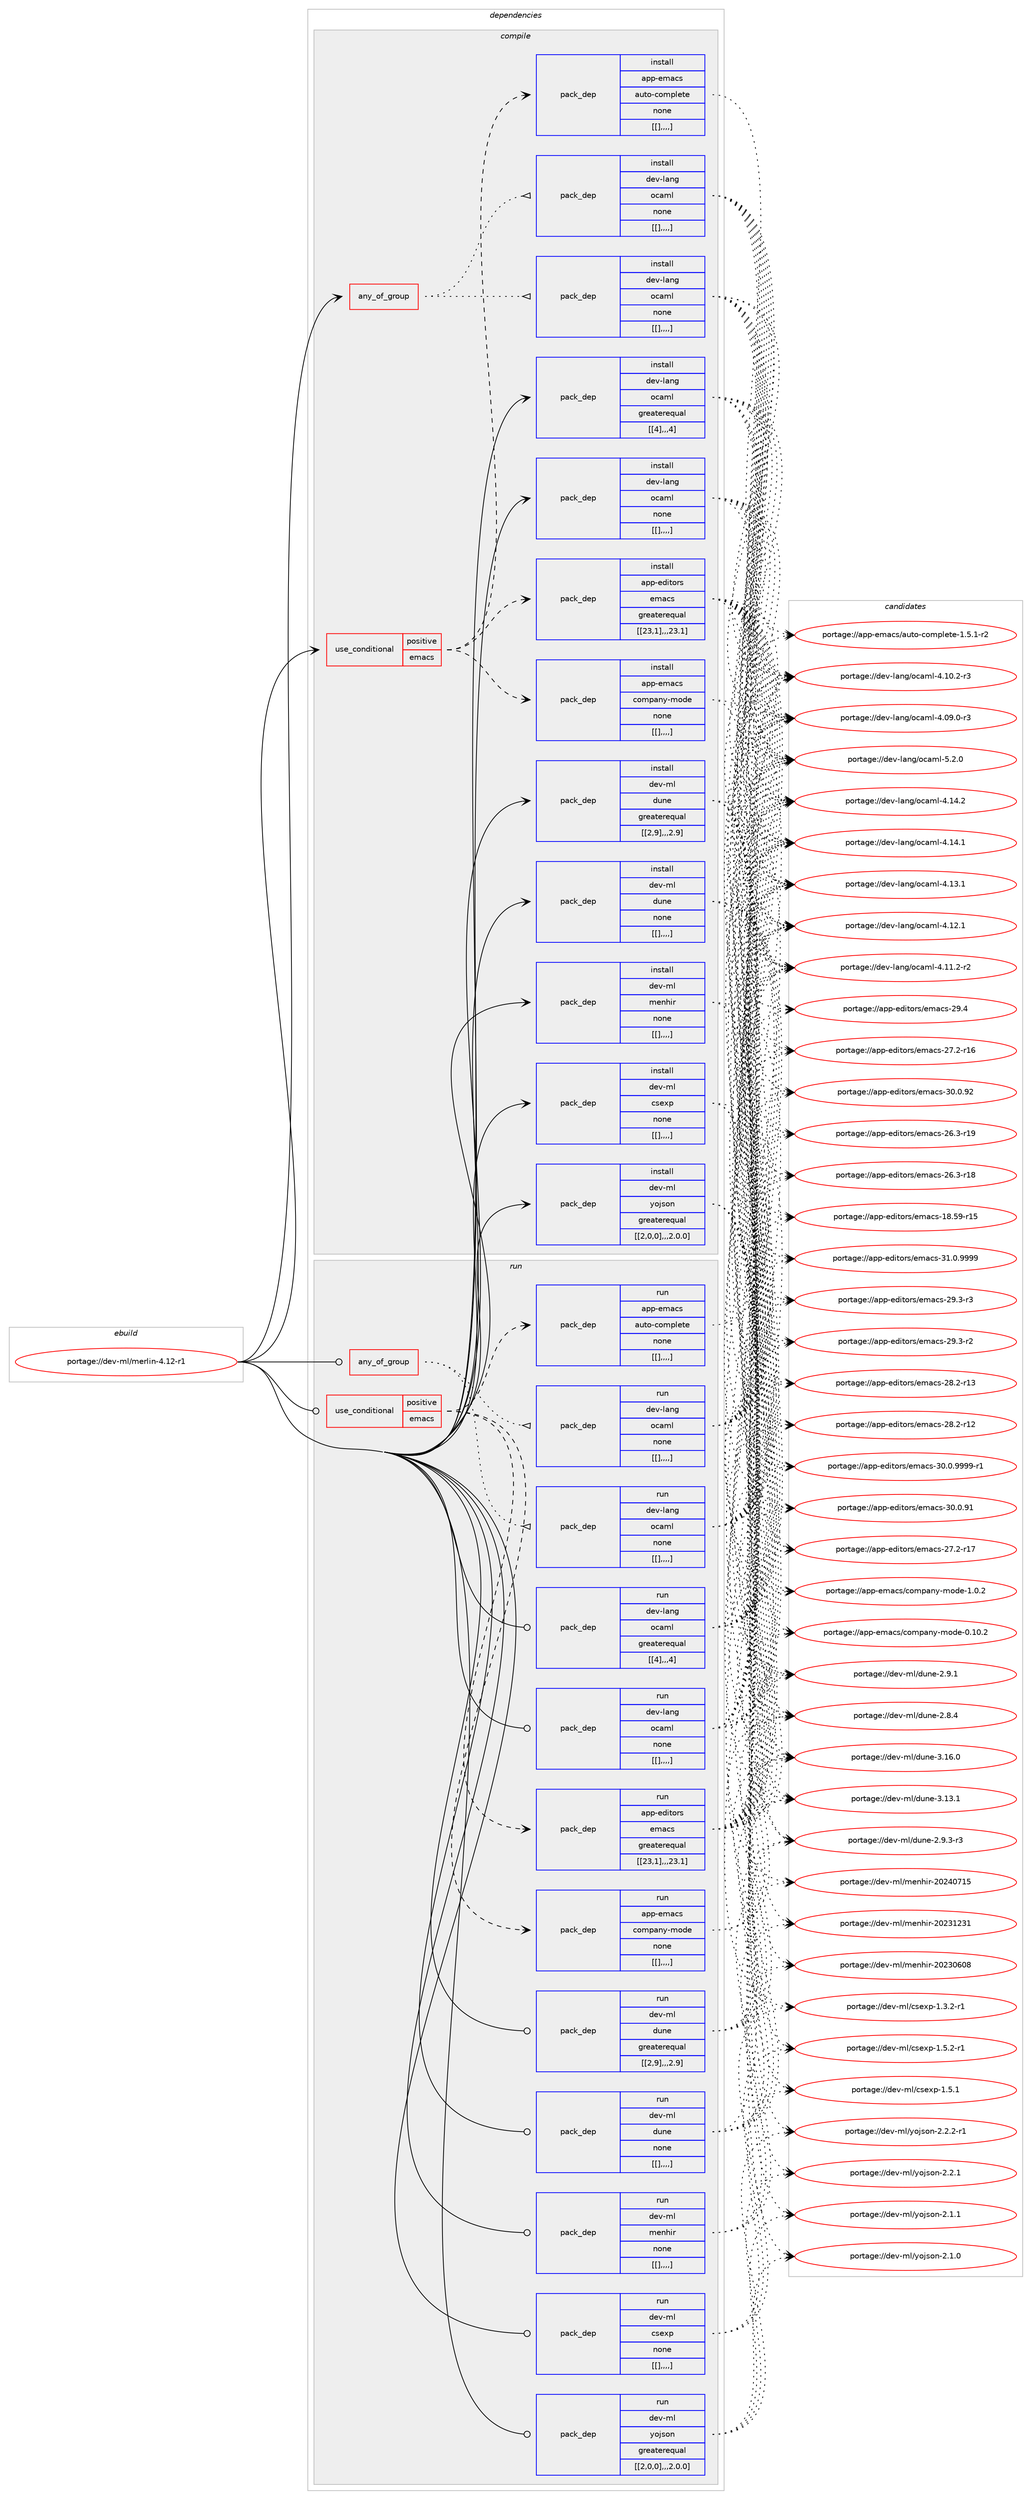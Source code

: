 digraph prolog {

# *************
# Graph options
# *************

newrank=true;
concentrate=true;
compound=true;
graph [rankdir=LR,fontname=Helvetica,fontsize=10,ranksep=1.5];#, ranksep=2.5, nodesep=0.2];
edge  [arrowhead=vee];
node  [fontname=Helvetica,fontsize=10];

# **********
# The ebuild
# **********

subgraph cluster_leftcol {
color=gray;
label=<<i>ebuild</i>>;
id [label="portage://dev-ml/merlin-4.12-r1", color=red, width=4, href="../dev-ml/merlin-4.12-r1.svg"];
}

# ****************
# The dependencies
# ****************

subgraph cluster_midcol {
color=gray;
label=<<i>dependencies</i>>;
subgraph cluster_compile {
fillcolor="#eeeeee";
style=filled;
label=<<i>compile</i>>;
subgraph any1113 {
dependency124095 [label=<<TABLE BORDER="0" CELLBORDER="1" CELLSPACING="0" CELLPADDING="4"><TR><TD CELLPADDING="10">any_of_group</TD></TR></TABLE>>, shape=none, color=red];subgraph pack91645 {
dependency124189 [label=<<TABLE BORDER="0" CELLBORDER="1" CELLSPACING="0" CELLPADDING="4" WIDTH="220"><TR><TD ROWSPAN="6" CELLPADDING="30">pack_dep</TD></TR><TR><TD WIDTH="110">install</TD></TR><TR><TD>dev-lang</TD></TR><TR><TD>ocaml</TD></TR><TR><TD>none</TD></TR><TR><TD>[[],,,,]</TD></TR></TABLE>>, shape=none, color=blue];
}
dependency124095:e -> dependency124189:w [weight=20,style="dotted",arrowhead="oinv"];
subgraph pack91716 {
dependency124258 [label=<<TABLE BORDER="0" CELLBORDER="1" CELLSPACING="0" CELLPADDING="4" WIDTH="220"><TR><TD ROWSPAN="6" CELLPADDING="30">pack_dep</TD></TR><TR><TD WIDTH="110">install</TD></TR><TR><TD>dev-lang</TD></TR><TR><TD>ocaml</TD></TR><TR><TD>none</TD></TR><TR><TD>[[],,,,]</TD></TR></TABLE>>, shape=none, color=blue];
}
dependency124095:e -> dependency124258:w [weight=20,style="dotted",arrowhead="oinv"];
}
id:e -> dependency124095:w [weight=20,style="solid",arrowhead="vee"];
subgraph cond31276 {
dependency124315 [label=<<TABLE BORDER="0" CELLBORDER="1" CELLSPACING="0" CELLPADDING="4"><TR><TD ROWSPAN="3" CELLPADDING="10">use_conditional</TD></TR><TR><TD>positive</TD></TR><TR><TD>emacs</TD></TR></TABLE>>, shape=none, color=red];
subgraph pack91775 {
dependency124342 [label=<<TABLE BORDER="0" CELLBORDER="1" CELLSPACING="0" CELLPADDING="4" WIDTH="220"><TR><TD ROWSPAN="6" CELLPADDING="30">pack_dep</TD></TR><TR><TD WIDTH="110">install</TD></TR><TR><TD>app-editors</TD></TR><TR><TD>emacs</TD></TR><TR><TD>greaterequal</TD></TR><TR><TD>[[23,1],,,23.1]</TD></TR></TABLE>>, shape=none, color=blue];
}
dependency124315:e -> dependency124342:w [weight=20,style="dashed",arrowhead="vee"];
subgraph pack91801 {
dependency124361 [label=<<TABLE BORDER="0" CELLBORDER="1" CELLSPACING="0" CELLPADDING="4" WIDTH="220"><TR><TD ROWSPAN="6" CELLPADDING="30">pack_dep</TD></TR><TR><TD WIDTH="110">install</TD></TR><TR><TD>app-emacs</TD></TR><TR><TD>auto-complete</TD></TR><TR><TD>none</TD></TR><TR><TD>[[],,,,]</TD></TR></TABLE>>, shape=none, color=blue];
}
dependency124315:e -> dependency124361:w [weight=20,style="dashed",arrowhead="vee"];
subgraph pack91846 {
dependency124417 [label=<<TABLE BORDER="0" CELLBORDER="1" CELLSPACING="0" CELLPADDING="4" WIDTH="220"><TR><TD ROWSPAN="6" CELLPADDING="30">pack_dep</TD></TR><TR><TD WIDTH="110">install</TD></TR><TR><TD>app-emacs</TD></TR><TR><TD>company-mode</TD></TR><TR><TD>none</TD></TR><TR><TD>[[],,,,]</TD></TR></TABLE>>, shape=none, color=blue];
}
dependency124315:e -> dependency124417:w [weight=20,style="dashed",arrowhead="vee"];
}
id:e -> dependency124315:w [weight=20,style="solid",arrowhead="vee"];
subgraph pack91877 {
dependency124453 [label=<<TABLE BORDER="0" CELLBORDER="1" CELLSPACING="0" CELLPADDING="4" WIDTH="220"><TR><TD ROWSPAN="6" CELLPADDING="30">pack_dep</TD></TR><TR><TD WIDTH="110">install</TD></TR><TR><TD>dev-lang</TD></TR><TR><TD>ocaml</TD></TR><TR><TD>greaterequal</TD></TR><TR><TD>[[4],,,4]</TD></TR></TABLE>>, shape=none, color=blue];
}
id:e -> dependency124453:w [weight=20,style="solid",arrowhead="vee"];
subgraph pack91879 {
dependency124478 [label=<<TABLE BORDER="0" CELLBORDER="1" CELLSPACING="0" CELLPADDING="4" WIDTH="220"><TR><TD ROWSPAN="6" CELLPADDING="30">pack_dep</TD></TR><TR><TD WIDTH="110">install</TD></TR><TR><TD>dev-lang</TD></TR><TR><TD>ocaml</TD></TR><TR><TD>none</TD></TR><TR><TD>[[],,,,]</TD></TR></TABLE>>, shape=none, color=blue];
}
id:e -> dependency124478:w [weight=20,style="solid",arrowhead="vee"];
subgraph pack91905 {
dependency124497 [label=<<TABLE BORDER="0" CELLBORDER="1" CELLSPACING="0" CELLPADDING="4" WIDTH="220"><TR><TD ROWSPAN="6" CELLPADDING="30">pack_dep</TD></TR><TR><TD WIDTH="110">install</TD></TR><TR><TD>dev-ml</TD></TR><TR><TD>csexp</TD></TR><TR><TD>none</TD></TR><TR><TD>[[],,,,]</TD></TR></TABLE>>, shape=none, color=blue];
}
id:e -> dependency124497:w [weight=20,style="solid",arrowhead="vee"];
subgraph pack91921 {
dependency124502 [label=<<TABLE BORDER="0" CELLBORDER="1" CELLSPACING="0" CELLPADDING="4" WIDTH="220"><TR><TD ROWSPAN="6" CELLPADDING="30">pack_dep</TD></TR><TR><TD WIDTH="110">install</TD></TR><TR><TD>dev-ml</TD></TR><TR><TD>dune</TD></TR><TR><TD>greaterequal</TD></TR><TR><TD>[[2,9],,,2.9]</TD></TR></TABLE>>, shape=none, color=blue];
}
id:e -> dependency124502:w [weight=20,style="solid",arrowhead="vee"];
subgraph pack91949 {
dependency124554 [label=<<TABLE BORDER="0" CELLBORDER="1" CELLSPACING="0" CELLPADDING="4" WIDTH="220"><TR><TD ROWSPAN="6" CELLPADDING="30">pack_dep</TD></TR><TR><TD WIDTH="110">install</TD></TR><TR><TD>dev-ml</TD></TR><TR><TD>dune</TD></TR><TR><TD>none</TD></TR><TR><TD>[[],,,,]</TD></TR></TABLE>>, shape=none, color=blue];
}
id:e -> dependency124554:w [weight=20,style="solid",arrowhead="vee"];
subgraph pack91962 {
dependency124560 [label=<<TABLE BORDER="0" CELLBORDER="1" CELLSPACING="0" CELLPADDING="4" WIDTH="220"><TR><TD ROWSPAN="6" CELLPADDING="30">pack_dep</TD></TR><TR><TD WIDTH="110">install</TD></TR><TR><TD>dev-ml</TD></TR><TR><TD>menhir</TD></TR><TR><TD>none</TD></TR><TR><TD>[[],,,,]</TD></TR></TABLE>>, shape=none, color=blue];
}
id:e -> dependency124560:w [weight=20,style="solid",arrowhead="vee"];
subgraph pack91984 {
dependency124580 [label=<<TABLE BORDER="0" CELLBORDER="1" CELLSPACING="0" CELLPADDING="4" WIDTH="220"><TR><TD ROWSPAN="6" CELLPADDING="30">pack_dep</TD></TR><TR><TD WIDTH="110">install</TD></TR><TR><TD>dev-ml</TD></TR><TR><TD>yojson</TD></TR><TR><TD>greaterequal</TD></TR><TR><TD>[[2,0,0],,,2.0.0]</TD></TR></TABLE>>, shape=none, color=blue];
}
id:e -> dependency124580:w [weight=20,style="solid",arrowhead="vee"];
}
subgraph cluster_compileandrun {
fillcolor="#eeeeee";
style=filled;
label=<<i>compile and run</i>>;
}
subgraph cluster_run {
fillcolor="#eeeeee";
style=filled;
label=<<i>run</i>>;
subgraph any1114 {
dependency124605 [label=<<TABLE BORDER="0" CELLBORDER="1" CELLSPACING="0" CELLPADDING="4"><TR><TD CELLPADDING="10">any_of_group</TD></TR></TABLE>>, shape=none, color=red];subgraph pack92006 {
dependency124608 [label=<<TABLE BORDER="0" CELLBORDER="1" CELLSPACING="0" CELLPADDING="4" WIDTH="220"><TR><TD ROWSPAN="6" CELLPADDING="30">pack_dep</TD></TR><TR><TD WIDTH="110">run</TD></TR><TR><TD>dev-lang</TD></TR><TR><TD>ocaml</TD></TR><TR><TD>none</TD></TR><TR><TD>[[],,,,]</TD></TR></TABLE>>, shape=none, color=blue];
}
dependency124605:e -> dependency124608:w [weight=20,style="dotted",arrowhead="oinv"];
subgraph pack92011 {
dependency124611 [label=<<TABLE BORDER="0" CELLBORDER="1" CELLSPACING="0" CELLPADDING="4" WIDTH="220"><TR><TD ROWSPAN="6" CELLPADDING="30">pack_dep</TD></TR><TR><TD WIDTH="110">run</TD></TR><TR><TD>dev-lang</TD></TR><TR><TD>ocaml</TD></TR><TR><TD>none</TD></TR><TR><TD>[[],,,,]</TD></TR></TABLE>>, shape=none, color=blue];
}
dependency124605:e -> dependency124611:w [weight=20,style="dotted",arrowhead="oinv"];
}
id:e -> dependency124605:w [weight=20,style="solid",arrowhead="odot"];
subgraph cond31345 {
dependency124630 [label=<<TABLE BORDER="0" CELLBORDER="1" CELLSPACING="0" CELLPADDING="4"><TR><TD ROWSPAN="3" CELLPADDING="10">use_conditional</TD></TR><TR><TD>positive</TD></TR><TR><TD>emacs</TD></TR></TABLE>>, shape=none, color=red];
subgraph pack92045 {
dependency124667 [label=<<TABLE BORDER="0" CELLBORDER="1" CELLSPACING="0" CELLPADDING="4" WIDTH="220"><TR><TD ROWSPAN="6" CELLPADDING="30">pack_dep</TD></TR><TR><TD WIDTH="110">run</TD></TR><TR><TD>app-editors</TD></TR><TR><TD>emacs</TD></TR><TR><TD>greaterequal</TD></TR><TR><TD>[[23,1],,,23.1]</TD></TR></TABLE>>, shape=none, color=blue];
}
dependency124630:e -> dependency124667:w [weight=20,style="dashed",arrowhead="vee"];
subgraph pack92075 {
dependency124688 [label=<<TABLE BORDER="0" CELLBORDER="1" CELLSPACING="0" CELLPADDING="4" WIDTH="220"><TR><TD ROWSPAN="6" CELLPADDING="30">pack_dep</TD></TR><TR><TD WIDTH="110">run</TD></TR><TR><TD>app-emacs</TD></TR><TR><TD>auto-complete</TD></TR><TR><TD>none</TD></TR><TR><TD>[[],,,,]</TD></TR></TABLE>>, shape=none, color=blue];
}
dependency124630:e -> dependency124688:w [weight=20,style="dashed",arrowhead="vee"];
subgraph pack92127 {
dependency124773 [label=<<TABLE BORDER="0" CELLBORDER="1" CELLSPACING="0" CELLPADDING="4" WIDTH="220"><TR><TD ROWSPAN="6" CELLPADDING="30">pack_dep</TD></TR><TR><TD WIDTH="110">run</TD></TR><TR><TD>app-emacs</TD></TR><TR><TD>company-mode</TD></TR><TR><TD>none</TD></TR><TR><TD>[[],,,,]</TD></TR></TABLE>>, shape=none, color=blue];
}
dependency124630:e -> dependency124773:w [weight=20,style="dashed",arrowhead="vee"];
}
id:e -> dependency124630:w [weight=20,style="solid",arrowhead="odot"];
subgraph pack92211 {
dependency124838 [label=<<TABLE BORDER="0" CELLBORDER="1" CELLSPACING="0" CELLPADDING="4" WIDTH="220"><TR><TD ROWSPAN="6" CELLPADDING="30">pack_dep</TD></TR><TR><TD WIDTH="110">run</TD></TR><TR><TD>dev-lang</TD></TR><TR><TD>ocaml</TD></TR><TR><TD>greaterequal</TD></TR><TR><TD>[[4],,,4]</TD></TR></TABLE>>, shape=none, color=blue];
}
id:e -> dependency124838:w [weight=20,style="solid",arrowhead="odot"];
subgraph pack92216 {
dependency124847 [label=<<TABLE BORDER="0" CELLBORDER="1" CELLSPACING="0" CELLPADDING="4" WIDTH="220"><TR><TD ROWSPAN="6" CELLPADDING="30">pack_dep</TD></TR><TR><TD WIDTH="110">run</TD></TR><TR><TD>dev-lang</TD></TR><TR><TD>ocaml</TD></TR><TR><TD>none</TD></TR><TR><TD>[[],,,,]</TD></TR></TABLE>>, shape=none, color=blue];
}
id:e -> dependency124847:w [weight=20,style="solid",arrowhead="odot"];
subgraph pack92230 {
dependency124896 [label=<<TABLE BORDER="0" CELLBORDER="1" CELLSPACING="0" CELLPADDING="4" WIDTH="220"><TR><TD ROWSPAN="6" CELLPADDING="30">pack_dep</TD></TR><TR><TD WIDTH="110">run</TD></TR><TR><TD>dev-ml</TD></TR><TR><TD>csexp</TD></TR><TR><TD>none</TD></TR><TR><TD>[[],,,,]</TD></TR></TABLE>>, shape=none, color=blue];
}
id:e -> dependency124896:w [weight=20,style="solid",arrowhead="odot"];
subgraph pack92266 {
dependency124915 [label=<<TABLE BORDER="0" CELLBORDER="1" CELLSPACING="0" CELLPADDING="4" WIDTH="220"><TR><TD ROWSPAN="6" CELLPADDING="30">pack_dep</TD></TR><TR><TD WIDTH="110">run</TD></TR><TR><TD>dev-ml</TD></TR><TR><TD>dune</TD></TR><TR><TD>greaterequal</TD></TR><TR><TD>[[2,9],,,2.9]</TD></TR></TABLE>>, shape=none, color=blue];
}
id:e -> dependency124915:w [weight=20,style="solid",arrowhead="odot"];
subgraph pack92292 {
dependency124944 [label=<<TABLE BORDER="0" CELLBORDER="1" CELLSPACING="0" CELLPADDING="4" WIDTH="220"><TR><TD ROWSPAN="6" CELLPADDING="30">pack_dep</TD></TR><TR><TD WIDTH="110">run</TD></TR><TR><TD>dev-ml</TD></TR><TR><TD>dune</TD></TR><TR><TD>none</TD></TR><TR><TD>[[],,,,]</TD></TR></TABLE>>, shape=none, color=blue];
}
id:e -> dependency124944:w [weight=20,style="solid",arrowhead="odot"];
subgraph pack92345 {
dependency125001 [label=<<TABLE BORDER="0" CELLBORDER="1" CELLSPACING="0" CELLPADDING="4" WIDTH="220"><TR><TD ROWSPAN="6" CELLPADDING="30">pack_dep</TD></TR><TR><TD WIDTH="110">run</TD></TR><TR><TD>dev-ml</TD></TR><TR><TD>menhir</TD></TR><TR><TD>none</TD></TR><TR><TD>[[],,,,]</TD></TR></TABLE>>, shape=none, color=blue];
}
id:e -> dependency125001:w [weight=20,style="solid",arrowhead="odot"];
subgraph pack92350 {
dependency125003 [label=<<TABLE BORDER="0" CELLBORDER="1" CELLSPACING="0" CELLPADDING="4" WIDTH="220"><TR><TD ROWSPAN="6" CELLPADDING="30">pack_dep</TD></TR><TR><TD WIDTH="110">run</TD></TR><TR><TD>dev-ml</TD></TR><TR><TD>yojson</TD></TR><TR><TD>greaterequal</TD></TR><TR><TD>[[2,0,0],,,2.0.0]</TD></TR></TABLE>>, shape=none, color=blue];
}
id:e -> dependency125003:w [weight=20,style="solid",arrowhead="odot"];
}
}

# **************
# The candidates
# **************

subgraph cluster_choices {
rank=same;
color=gray;
label=<<i>candidates</i>>;

subgraph choice91875 {
color=black;
nodesep=1;
choice1001011184510897110103471119997109108455346504648 [label="portage://dev-lang/ocaml-5.2.0", color=red, width=4,href="../dev-lang/ocaml-5.2.0.svg"];
choice100101118451089711010347111999710910845524649524650 [label="portage://dev-lang/ocaml-4.14.2", color=red, width=4,href="../dev-lang/ocaml-4.14.2.svg"];
choice100101118451089711010347111999710910845524649524649 [label="portage://dev-lang/ocaml-4.14.1", color=red, width=4,href="../dev-lang/ocaml-4.14.1.svg"];
choice100101118451089711010347111999710910845524649514649 [label="portage://dev-lang/ocaml-4.13.1", color=red, width=4,href="../dev-lang/ocaml-4.13.1.svg"];
choice100101118451089711010347111999710910845524649504649 [label="portage://dev-lang/ocaml-4.12.1", color=red, width=4,href="../dev-lang/ocaml-4.12.1.svg"];
choice1001011184510897110103471119997109108455246494946504511450 [label="portage://dev-lang/ocaml-4.11.2-r2", color=red, width=4,href="../dev-lang/ocaml-4.11.2-r2.svg"];
choice1001011184510897110103471119997109108455246494846504511451 [label="portage://dev-lang/ocaml-4.10.2-r3", color=red, width=4,href="../dev-lang/ocaml-4.10.2-r3.svg"];
choice1001011184510897110103471119997109108455246485746484511451 [label="portage://dev-lang/ocaml-4.09.0-r3", color=red, width=4,href="../dev-lang/ocaml-4.09.0-r3.svg"];
dependency124189:e -> choice1001011184510897110103471119997109108455346504648:w [style=dotted,weight="100"];
dependency124189:e -> choice100101118451089711010347111999710910845524649524650:w [style=dotted,weight="100"];
dependency124189:e -> choice100101118451089711010347111999710910845524649524649:w [style=dotted,weight="100"];
dependency124189:e -> choice100101118451089711010347111999710910845524649514649:w [style=dotted,weight="100"];
dependency124189:e -> choice100101118451089711010347111999710910845524649504649:w [style=dotted,weight="100"];
dependency124189:e -> choice1001011184510897110103471119997109108455246494946504511450:w [style=dotted,weight="100"];
dependency124189:e -> choice1001011184510897110103471119997109108455246494846504511451:w [style=dotted,weight="100"];
dependency124189:e -> choice1001011184510897110103471119997109108455246485746484511451:w [style=dotted,weight="100"];
}
subgraph choice91881 {
color=black;
nodesep=1;
choice1001011184510897110103471119997109108455346504648 [label="portage://dev-lang/ocaml-5.2.0", color=red, width=4,href="../dev-lang/ocaml-5.2.0.svg"];
choice100101118451089711010347111999710910845524649524650 [label="portage://dev-lang/ocaml-4.14.2", color=red, width=4,href="../dev-lang/ocaml-4.14.2.svg"];
choice100101118451089711010347111999710910845524649524649 [label="portage://dev-lang/ocaml-4.14.1", color=red, width=4,href="../dev-lang/ocaml-4.14.1.svg"];
choice100101118451089711010347111999710910845524649514649 [label="portage://dev-lang/ocaml-4.13.1", color=red, width=4,href="../dev-lang/ocaml-4.13.1.svg"];
choice100101118451089711010347111999710910845524649504649 [label="portage://dev-lang/ocaml-4.12.1", color=red, width=4,href="../dev-lang/ocaml-4.12.1.svg"];
choice1001011184510897110103471119997109108455246494946504511450 [label="portage://dev-lang/ocaml-4.11.2-r2", color=red, width=4,href="../dev-lang/ocaml-4.11.2-r2.svg"];
choice1001011184510897110103471119997109108455246494846504511451 [label="portage://dev-lang/ocaml-4.10.2-r3", color=red, width=4,href="../dev-lang/ocaml-4.10.2-r3.svg"];
choice1001011184510897110103471119997109108455246485746484511451 [label="portage://dev-lang/ocaml-4.09.0-r3", color=red, width=4,href="../dev-lang/ocaml-4.09.0-r3.svg"];
dependency124258:e -> choice1001011184510897110103471119997109108455346504648:w [style=dotted,weight="100"];
dependency124258:e -> choice100101118451089711010347111999710910845524649524650:w [style=dotted,weight="100"];
dependency124258:e -> choice100101118451089711010347111999710910845524649524649:w [style=dotted,weight="100"];
dependency124258:e -> choice100101118451089711010347111999710910845524649514649:w [style=dotted,weight="100"];
dependency124258:e -> choice100101118451089711010347111999710910845524649504649:w [style=dotted,weight="100"];
dependency124258:e -> choice1001011184510897110103471119997109108455246494946504511450:w [style=dotted,weight="100"];
dependency124258:e -> choice1001011184510897110103471119997109108455246494846504511451:w [style=dotted,weight="100"];
dependency124258:e -> choice1001011184510897110103471119997109108455246485746484511451:w [style=dotted,weight="100"];
}
subgraph choice91905 {
color=black;
nodesep=1;
choice971121124510110010511611111411547101109979911545514946484657575757 [label="portage://app-editors/emacs-31.0.9999", color=red, width=4,href="../app-editors/emacs-31.0.9999.svg"];
choice9711211245101100105116111114115471011099799115455148464846575757574511449 [label="portage://app-editors/emacs-30.0.9999-r1", color=red, width=4,href="../app-editors/emacs-30.0.9999-r1.svg"];
choice97112112451011001051161111141154710110997991154551484648465750 [label="portage://app-editors/emacs-30.0.92", color=red, width=4,href="../app-editors/emacs-30.0.92.svg"];
choice97112112451011001051161111141154710110997991154551484648465749 [label="portage://app-editors/emacs-30.0.91", color=red, width=4,href="../app-editors/emacs-30.0.91.svg"];
choice97112112451011001051161111141154710110997991154550574652 [label="portage://app-editors/emacs-29.4", color=red, width=4,href="../app-editors/emacs-29.4.svg"];
choice971121124510110010511611111411547101109979911545505746514511451 [label="portage://app-editors/emacs-29.3-r3", color=red, width=4,href="../app-editors/emacs-29.3-r3.svg"];
choice971121124510110010511611111411547101109979911545505746514511450 [label="portage://app-editors/emacs-29.3-r2", color=red, width=4,href="../app-editors/emacs-29.3-r2.svg"];
choice97112112451011001051161111141154710110997991154550564650451144951 [label="portage://app-editors/emacs-28.2-r13", color=red, width=4,href="../app-editors/emacs-28.2-r13.svg"];
choice97112112451011001051161111141154710110997991154550564650451144950 [label="portage://app-editors/emacs-28.2-r12", color=red, width=4,href="../app-editors/emacs-28.2-r12.svg"];
choice97112112451011001051161111141154710110997991154550554650451144955 [label="portage://app-editors/emacs-27.2-r17", color=red, width=4,href="../app-editors/emacs-27.2-r17.svg"];
choice97112112451011001051161111141154710110997991154550554650451144954 [label="portage://app-editors/emacs-27.2-r16", color=red, width=4,href="../app-editors/emacs-27.2-r16.svg"];
choice97112112451011001051161111141154710110997991154550544651451144957 [label="portage://app-editors/emacs-26.3-r19", color=red, width=4,href="../app-editors/emacs-26.3-r19.svg"];
choice97112112451011001051161111141154710110997991154550544651451144956 [label="portage://app-editors/emacs-26.3-r18", color=red, width=4,href="../app-editors/emacs-26.3-r18.svg"];
choice9711211245101100105116111114115471011099799115454956465357451144953 [label="portage://app-editors/emacs-18.59-r15", color=red, width=4,href="../app-editors/emacs-18.59-r15.svg"];
dependency124342:e -> choice971121124510110010511611111411547101109979911545514946484657575757:w [style=dotted,weight="100"];
dependency124342:e -> choice9711211245101100105116111114115471011099799115455148464846575757574511449:w [style=dotted,weight="100"];
dependency124342:e -> choice97112112451011001051161111141154710110997991154551484648465750:w [style=dotted,weight="100"];
dependency124342:e -> choice97112112451011001051161111141154710110997991154551484648465749:w [style=dotted,weight="100"];
dependency124342:e -> choice97112112451011001051161111141154710110997991154550574652:w [style=dotted,weight="100"];
dependency124342:e -> choice971121124510110010511611111411547101109979911545505746514511451:w [style=dotted,weight="100"];
dependency124342:e -> choice971121124510110010511611111411547101109979911545505746514511450:w [style=dotted,weight="100"];
dependency124342:e -> choice97112112451011001051161111141154710110997991154550564650451144951:w [style=dotted,weight="100"];
dependency124342:e -> choice97112112451011001051161111141154710110997991154550564650451144950:w [style=dotted,weight="100"];
dependency124342:e -> choice97112112451011001051161111141154710110997991154550554650451144955:w [style=dotted,weight="100"];
dependency124342:e -> choice97112112451011001051161111141154710110997991154550554650451144954:w [style=dotted,weight="100"];
dependency124342:e -> choice97112112451011001051161111141154710110997991154550544651451144957:w [style=dotted,weight="100"];
dependency124342:e -> choice97112112451011001051161111141154710110997991154550544651451144956:w [style=dotted,weight="100"];
dependency124342:e -> choice9711211245101100105116111114115471011099799115454956465357451144953:w [style=dotted,weight="100"];
}
subgraph choice91926 {
color=black;
nodesep=1;
choice97112112451011099799115479711711611145991111091121081011161014549465346494511450 [label="portage://app-emacs/auto-complete-1.5.1-r2", color=red, width=4,href="../app-emacs/auto-complete-1.5.1-r2.svg"];
dependency124361:e -> choice97112112451011099799115479711711611145991111091121081011161014549465346494511450:w [style=dotted,weight="100"];
}
subgraph choice91946 {
color=black;
nodesep=1;
choice9711211245101109979911547991111091129711012145109111100101454946484650 [label="portage://app-emacs/company-mode-1.0.2", color=red, width=4,href="../app-emacs/company-mode-1.0.2.svg"];
choice971121124510110997991154799111109112971101214510911110010145484649484650 [label="portage://app-emacs/company-mode-0.10.2", color=red, width=4,href="../app-emacs/company-mode-0.10.2.svg"];
dependency124417:e -> choice9711211245101109979911547991111091129711012145109111100101454946484650:w [style=dotted,weight="100"];
dependency124417:e -> choice971121124510110997991154799111109112971101214510911110010145484649484650:w [style=dotted,weight="100"];
}
subgraph choice91950 {
color=black;
nodesep=1;
choice1001011184510897110103471119997109108455346504648 [label="portage://dev-lang/ocaml-5.2.0", color=red, width=4,href="../dev-lang/ocaml-5.2.0.svg"];
choice100101118451089711010347111999710910845524649524650 [label="portage://dev-lang/ocaml-4.14.2", color=red, width=4,href="../dev-lang/ocaml-4.14.2.svg"];
choice100101118451089711010347111999710910845524649524649 [label="portage://dev-lang/ocaml-4.14.1", color=red, width=4,href="../dev-lang/ocaml-4.14.1.svg"];
choice100101118451089711010347111999710910845524649514649 [label="portage://dev-lang/ocaml-4.13.1", color=red, width=4,href="../dev-lang/ocaml-4.13.1.svg"];
choice100101118451089711010347111999710910845524649504649 [label="portage://dev-lang/ocaml-4.12.1", color=red, width=4,href="../dev-lang/ocaml-4.12.1.svg"];
choice1001011184510897110103471119997109108455246494946504511450 [label="portage://dev-lang/ocaml-4.11.2-r2", color=red, width=4,href="../dev-lang/ocaml-4.11.2-r2.svg"];
choice1001011184510897110103471119997109108455246494846504511451 [label="portage://dev-lang/ocaml-4.10.2-r3", color=red, width=4,href="../dev-lang/ocaml-4.10.2-r3.svg"];
choice1001011184510897110103471119997109108455246485746484511451 [label="portage://dev-lang/ocaml-4.09.0-r3", color=red, width=4,href="../dev-lang/ocaml-4.09.0-r3.svg"];
dependency124453:e -> choice1001011184510897110103471119997109108455346504648:w [style=dotted,weight="100"];
dependency124453:e -> choice100101118451089711010347111999710910845524649524650:w [style=dotted,weight="100"];
dependency124453:e -> choice100101118451089711010347111999710910845524649524649:w [style=dotted,weight="100"];
dependency124453:e -> choice100101118451089711010347111999710910845524649514649:w [style=dotted,weight="100"];
dependency124453:e -> choice100101118451089711010347111999710910845524649504649:w [style=dotted,weight="100"];
dependency124453:e -> choice1001011184510897110103471119997109108455246494946504511450:w [style=dotted,weight="100"];
dependency124453:e -> choice1001011184510897110103471119997109108455246494846504511451:w [style=dotted,weight="100"];
dependency124453:e -> choice1001011184510897110103471119997109108455246485746484511451:w [style=dotted,weight="100"];
}
subgraph choice91998 {
color=black;
nodesep=1;
choice1001011184510897110103471119997109108455346504648 [label="portage://dev-lang/ocaml-5.2.0", color=red, width=4,href="../dev-lang/ocaml-5.2.0.svg"];
choice100101118451089711010347111999710910845524649524650 [label="portage://dev-lang/ocaml-4.14.2", color=red, width=4,href="../dev-lang/ocaml-4.14.2.svg"];
choice100101118451089711010347111999710910845524649524649 [label="portage://dev-lang/ocaml-4.14.1", color=red, width=4,href="../dev-lang/ocaml-4.14.1.svg"];
choice100101118451089711010347111999710910845524649514649 [label="portage://dev-lang/ocaml-4.13.1", color=red, width=4,href="../dev-lang/ocaml-4.13.1.svg"];
choice100101118451089711010347111999710910845524649504649 [label="portage://dev-lang/ocaml-4.12.1", color=red, width=4,href="../dev-lang/ocaml-4.12.1.svg"];
choice1001011184510897110103471119997109108455246494946504511450 [label="portage://dev-lang/ocaml-4.11.2-r2", color=red, width=4,href="../dev-lang/ocaml-4.11.2-r2.svg"];
choice1001011184510897110103471119997109108455246494846504511451 [label="portage://dev-lang/ocaml-4.10.2-r3", color=red, width=4,href="../dev-lang/ocaml-4.10.2-r3.svg"];
choice1001011184510897110103471119997109108455246485746484511451 [label="portage://dev-lang/ocaml-4.09.0-r3", color=red, width=4,href="../dev-lang/ocaml-4.09.0-r3.svg"];
dependency124478:e -> choice1001011184510897110103471119997109108455346504648:w [style=dotted,weight="100"];
dependency124478:e -> choice100101118451089711010347111999710910845524649524650:w [style=dotted,weight="100"];
dependency124478:e -> choice100101118451089711010347111999710910845524649524649:w [style=dotted,weight="100"];
dependency124478:e -> choice100101118451089711010347111999710910845524649514649:w [style=dotted,weight="100"];
dependency124478:e -> choice100101118451089711010347111999710910845524649504649:w [style=dotted,weight="100"];
dependency124478:e -> choice1001011184510897110103471119997109108455246494946504511450:w [style=dotted,weight="100"];
dependency124478:e -> choice1001011184510897110103471119997109108455246494846504511451:w [style=dotted,weight="100"];
dependency124478:e -> choice1001011184510897110103471119997109108455246485746484511451:w [style=dotted,weight="100"];
}
subgraph choice92002 {
color=black;
nodesep=1;
choice1001011184510910847991151011201124549465346504511449 [label="portage://dev-ml/csexp-1.5.2-r1", color=red, width=4,href="../dev-ml/csexp-1.5.2-r1.svg"];
choice100101118451091084799115101120112454946534649 [label="portage://dev-ml/csexp-1.5.1", color=red, width=4,href="../dev-ml/csexp-1.5.1.svg"];
choice1001011184510910847991151011201124549465146504511449 [label="portage://dev-ml/csexp-1.3.2-r1", color=red, width=4,href="../dev-ml/csexp-1.3.2-r1.svg"];
dependency124497:e -> choice1001011184510910847991151011201124549465346504511449:w [style=dotted,weight="100"];
dependency124497:e -> choice100101118451091084799115101120112454946534649:w [style=dotted,weight="100"];
dependency124497:e -> choice1001011184510910847991151011201124549465146504511449:w [style=dotted,weight="100"];
}
subgraph choice92005 {
color=black;
nodesep=1;
choice100101118451091084710011711010145514649544648 [label="portage://dev-ml/dune-3.16.0", color=red, width=4,href="../dev-ml/dune-3.16.0.svg"];
choice100101118451091084710011711010145514649514649 [label="portage://dev-ml/dune-3.13.1", color=red, width=4,href="../dev-ml/dune-3.13.1.svg"];
choice10010111845109108471001171101014550465746514511451 [label="portage://dev-ml/dune-2.9.3-r3", color=red, width=4,href="../dev-ml/dune-2.9.3-r3.svg"];
choice1001011184510910847100117110101455046574649 [label="portage://dev-ml/dune-2.9.1", color=red, width=4,href="../dev-ml/dune-2.9.1.svg"];
choice1001011184510910847100117110101455046564652 [label="portage://dev-ml/dune-2.8.4", color=red, width=4,href="../dev-ml/dune-2.8.4.svg"];
dependency124502:e -> choice100101118451091084710011711010145514649544648:w [style=dotted,weight="100"];
dependency124502:e -> choice100101118451091084710011711010145514649514649:w [style=dotted,weight="100"];
dependency124502:e -> choice10010111845109108471001171101014550465746514511451:w [style=dotted,weight="100"];
dependency124502:e -> choice1001011184510910847100117110101455046574649:w [style=dotted,weight="100"];
dependency124502:e -> choice1001011184510910847100117110101455046564652:w [style=dotted,weight="100"];
}
subgraph choice92008 {
color=black;
nodesep=1;
choice100101118451091084710011711010145514649544648 [label="portage://dev-ml/dune-3.16.0", color=red, width=4,href="../dev-ml/dune-3.16.0.svg"];
choice100101118451091084710011711010145514649514649 [label="portage://dev-ml/dune-3.13.1", color=red, width=4,href="../dev-ml/dune-3.13.1.svg"];
choice10010111845109108471001171101014550465746514511451 [label="portage://dev-ml/dune-2.9.3-r3", color=red, width=4,href="../dev-ml/dune-2.9.3-r3.svg"];
choice1001011184510910847100117110101455046574649 [label="portage://dev-ml/dune-2.9.1", color=red, width=4,href="../dev-ml/dune-2.9.1.svg"];
choice1001011184510910847100117110101455046564652 [label="portage://dev-ml/dune-2.8.4", color=red, width=4,href="../dev-ml/dune-2.8.4.svg"];
dependency124554:e -> choice100101118451091084710011711010145514649544648:w [style=dotted,weight="100"];
dependency124554:e -> choice100101118451091084710011711010145514649514649:w [style=dotted,weight="100"];
dependency124554:e -> choice10010111845109108471001171101014550465746514511451:w [style=dotted,weight="100"];
dependency124554:e -> choice1001011184510910847100117110101455046574649:w [style=dotted,weight="100"];
dependency124554:e -> choice1001011184510910847100117110101455046564652:w [style=dotted,weight="100"];
}
subgraph choice92014 {
color=black;
nodesep=1;
choice1001011184510910847109101110104105114455048505248554953 [label="portage://dev-ml/menhir-20240715", color=red, width=4,href="../dev-ml/menhir-20240715.svg"];
choice1001011184510910847109101110104105114455048505149505149 [label="portage://dev-ml/menhir-20231231", color=red, width=4,href="../dev-ml/menhir-20231231.svg"];
choice1001011184510910847109101110104105114455048505148544856 [label="portage://dev-ml/menhir-20230608", color=red, width=4,href="../dev-ml/menhir-20230608.svg"];
dependency124560:e -> choice1001011184510910847109101110104105114455048505248554953:w [style=dotted,weight="100"];
dependency124560:e -> choice1001011184510910847109101110104105114455048505149505149:w [style=dotted,weight="100"];
dependency124560:e -> choice1001011184510910847109101110104105114455048505148544856:w [style=dotted,weight="100"];
}
subgraph choice92039 {
color=black;
nodesep=1;
choice10010111845109108471211111061151111104550465046504511449 [label="portage://dev-ml/yojson-2.2.2-r1", color=red, width=4,href="../dev-ml/yojson-2.2.2-r1.svg"];
choice1001011184510910847121111106115111110455046504649 [label="portage://dev-ml/yojson-2.2.1", color=red, width=4,href="../dev-ml/yojson-2.2.1.svg"];
choice1001011184510910847121111106115111110455046494649 [label="portage://dev-ml/yojson-2.1.1", color=red, width=4,href="../dev-ml/yojson-2.1.1.svg"];
choice1001011184510910847121111106115111110455046494648 [label="portage://dev-ml/yojson-2.1.0", color=red, width=4,href="../dev-ml/yojson-2.1.0.svg"];
dependency124580:e -> choice10010111845109108471211111061151111104550465046504511449:w [style=dotted,weight="100"];
dependency124580:e -> choice1001011184510910847121111106115111110455046504649:w [style=dotted,weight="100"];
dependency124580:e -> choice1001011184510910847121111106115111110455046494649:w [style=dotted,weight="100"];
dependency124580:e -> choice1001011184510910847121111106115111110455046494648:w [style=dotted,weight="100"];
}
subgraph choice92056 {
color=black;
nodesep=1;
choice1001011184510897110103471119997109108455346504648 [label="portage://dev-lang/ocaml-5.2.0", color=red, width=4,href="../dev-lang/ocaml-5.2.0.svg"];
choice100101118451089711010347111999710910845524649524650 [label="portage://dev-lang/ocaml-4.14.2", color=red, width=4,href="../dev-lang/ocaml-4.14.2.svg"];
choice100101118451089711010347111999710910845524649524649 [label="portage://dev-lang/ocaml-4.14.1", color=red, width=4,href="../dev-lang/ocaml-4.14.1.svg"];
choice100101118451089711010347111999710910845524649514649 [label="portage://dev-lang/ocaml-4.13.1", color=red, width=4,href="../dev-lang/ocaml-4.13.1.svg"];
choice100101118451089711010347111999710910845524649504649 [label="portage://dev-lang/ocaml-4.12.1", color=red, width=4,href="../dev-lang/ocaml-4.12.1.svg"];
choice1001011184510897110103471119997109108455246494946504511450 [label="portage://dev-lang/ocaml-4.11.2-r2", color=red, width=4,href="../dev-lang/ocaml-4.11.2-r2.svg"];
choice1001011184510897110103471119997109108455246494846504511451 [label="portage://dev-lang/ocaml-4.10.2-r3", color=red, width=4,href="../dev-lang/ocaml-4.10.2-r3.svg"];
choice1001011184510897110103471119997109108455246485746484511451 [label="portage://dev-lang/ocaml-4.09.0-r3", color=red, width=4,href="../dev-lang/ocaml-4.09.0-r3.svg"];
dependency124608:e -> choice1001011184510897110103471119997109108455346504648:w [style=dotted,weight="100"];
dependency124608:e -> choice100101118451089711010347111999710910845524649524650:w [style=dotted,weight="100"];
dependency124608:e -> choice100101118451089711010347111999710910845524649524649:w [style=dotted,weight="100"];
dependency124608:e -> choice100101118451089711010347111999710910845524649514649:w [style=dotted,weight="100"];
dependency124608:e -> choice100101118451089711010347111999710910845524649504649:w [style=dotted,weight="100"];
dependency124608:e -> choice1001011184510897110103471119997109108455246494946504511450:w [style=dotted,weight="100"];
dependency124608:e -> choice1001011184510897110103471119997109108455246494846504511451:w [style=dotted,weight="100"];
dependency124608:e -> choice1001011184510897110103471119997109108455246485746484511451:w [style=dotted,weight="100"];
}
subgraph choice92066 {
color=black;
nodesep=1;
choice1001011184510897110103471119997109108455346504648 [label="portage://dev-lang/ocaml-5.2.0", color=red, width=4,href="../dev-lang/ocaml-5.2.0.svg"];
choice100101118451089711010347111999710910845524649524650 [label="portage://dev-lang/ocaml-4.14.2", color=red, width=4,href="../dev-lang/ocaml-4.14.2.svg"];
choice100101118451089711010347111999710910845524649524649 [label="portage://dev-lang/ocaml-4.14.1", color=red, width=4,href="../dev-lang/ocaml-4.14.1.svg"];
choice100101118451089711010347111999710910845524649514649 [label="portage://dev-lang/ocaml-4.13.1", color=red, width=4,href="../dev-lang/ocaml-4.13.1.svg"];
choice100101118451089711010347111999710910845524649504649 [label="portage://dev-lang/ocaml-4.12.1", color=red, width=4,href="../dev-lang/ocaml-4.12.1.svg"];
choice1001011184510897110103471119997109108455246494946504511450 [label="portage://dev-lang/ocaml-4.11.2-r2", color=red, width=4,href="../dev-lang/ocaml-4.11.2-r2.svg"];
choice1001011184510897110103471119997109108455246494846504511451 [label="portage://dev-lang/ocaml-4.10.2-r3", color=red, width=4,href="../dev-lang/ocaml-4.10.2-r3.svg"];
choice1001011184510897110103471119997109108455246485746484511451 [label="portage://dev-lang/ocaml-4.09.0-r3", color=red, width=4,href="../dev-lang/ocaml-4.09.0-r3.svg"];
dependency124611:e -> choice1001011184510897110103471119997109108455346504648:w [style=dotted,weight="100"];
dependency124611:e -> choice100101118451089711010347111999710910845524649524650:w [style=dotted,weight="100"];
dependency124611:e -> choice100101118451089711010347111999710910845524649524649:w [style=dotted,weight="100"];
dependency124611:e -> choice100101118451089711010347111999710910845524649514649:w [style=dotted,weight="100"];
dependency124611:e -> choice100101118451089711010347111999710910845524649504649:w [style=dotted,weight="100"];
dependency124611:e -> choice1001011184510897110103471119997109108455246494946504511450:w [style=dotted,weight="100"];
dependency124611:e -> choice1001011184510897110103471119997109108455246494846504511451:w [style=dotted,weight="100"];
dependency124611:e -> choice1001011184510897110103471119997109108455246485746484511451:w [style=dotted,weight="100"];
}
subgraph choice92071 {
color=black;
nodesep=1;
choice971121124510110010511611111411547101109979911545514946484657575757 [label="portage://app-editors/emacs-31.0.9999", color=red, width=4,href="../app-editors/emacs-31.0.9999.svg"];
choice9711211245101100105116111114115471011099799115455148464846575757574511449 [label="portage://app-editors/emacs-30.0.9999-r1", color=red, width=4,href="../app-editors/emacs-30.0.9999-r1.svg"];
choice97112112451011001051161111141154710110997991154551484648465750 [label="portage://app-editors/emacs-30.0.92", color=red, width=4,href="../app-editors/emacs-30.0.92.svg"];
choice97112112451011001051161111141154710110997991154551484648465749 [label="portage://app-editors/emacs-30.0.91", color=red, width=4,href="../app-editors/emacs-30.0.91.svg"];
choice97112112451011001051161111141154710110997991154550574652 [label="portage://app-editors/emacs-29.4", color=red, width=4,href="../app-editors/emacs-29.4.svg"];
choice971121124510110010511611111411547101109979911545505746514511451 [label="portage://app-editors/emacs-29.3-r3", color=red, width=4,href="../app-editors/emacs-29.3-r3.svg"];
choice971121124510110010511611111411547101109979911545505746514511450 [label="portage://app-editors/emacs-29.3-r2", color=red, width=4,href="../app-editors/emacs-29.3-r2.svg"];
choice97112112451011001051161111141154710110997991154550564650451144951 [label="portage://app-editors/emacs-28.2-r13", color=red, width=4,href="../app-editors/emacs-28.2-r13.svg"];
choice97112112451011001051161111141154710110997991154550564650451144950 [label="portage://app-editors/emacs-28.2-r12", color=red, width=4,href="../app-editors/emacs-28.2-r12.svg"];
choice97112112451011001051161111141154710110997991154550554650451144955 [label="portage://app-editors/emacs-27.2-r17", color=red, width=4,href="../app-editors/emacs-27.2-r17.svg"];
choice97112112451011001051161111141154710110997991154550554650451144954 [label="portage://app-editors/emacs-27.2-r16", color=red, width=4,href="../app-editors/emacs-27.2-r16.svg"];
choice97112112451011001051161111141154710110997991154550544651451144957 [label="portage://app-editors/emacs-26.3-r19", color=red, width=4,href="../app-editors/emacs-26.3-r19.svg"];
choice97112112451011001051161111141154710110997991154550544651451144956 [label="portage://app-editors/emacs-26.3-r18", color=red, width=4,href="../app-editors/emacs-26.3-r18.svg"];
choice9711211245101100105116111114115471011099799115454956465357451144953 [label="portage://app-editors/emacs-18.59-r15", color=red, width=4,href="../app-editors/emacs-18.59-r15.svg"];
dependency124667:e -> choice971121124510110010511611111411547101109979911545514946484657575757:w [style=dotted,weight="100"];
dependency124667:e -> choice9711211245101100105116111114115471011099799115455148464846575757574511449:w [style=dotted,weight="100"];
dependency124667:e -> choice97112112451011001051161111141154710110997991154551484648465750:w [style=dotted,weight="100"];
dependency124667:e -> choice97112112451011001051161111141154710110997991154551484648465749:w [style=dotted,weight="100"];
dependency124667:e -> choice97112112451011001051161111141154710110997991154550574652:w [style=dotted,weight="100"];
dependency124667:e -> choice971121124510110010511611111411547101109979911545505746514511451:w [style=dotted,weight="100"];
dependency124667:e -> choice971121124510110010511611111411547101109979911545505746514511450:w [style=dotted,weight="100"];
dependency124667:e -> choice97112112451011001051161111141154710110997991154550564650451144951:w [style=dotted,weight="100"];
dependency124667:e -> choice97112112451011001051161111141154710110997991154550564650451144950:w [style=dotted,weight="100"];
dependency124667:e -> choice97112112451011001051161111141154710110997991154550554650451144955:w [style=dotted,weight="100"];
dependency124667:e -> choice97112112451011001051161111141154710110997991154550554650451144954:w [style=dotted,weight="100"];
dependency124667:e -> choice97112112451011001051161111141154710110997991154550544651451144957:w [style=dotted,weight="100"];
dependency124667:e -> choice97112112451011001051161111141154710110997991154550544651451144956:w [style=dotted,weight="100"];
dependency124667:e -> choice9711211245101100105116111114115471011099799115454956465357451144953:w [style=dotted,weight="100"];
}
subgraph choice92125 {
color=black;
nodesep=1;
choice97112112451011099799115479711711611145991111091121081011161014549465346494511450 [label="portage://app-emacs/auto-complete-1.5.1-r2", color=red, width=4,href="../app-emacs/auto-complete-1.5.1-r2.svg"];
dependency124688:e -> choice97112112451011099799115479711711611145991111091121081011161014549465346494511450:w [style=dotted,weight="100"];
}
subgraph choice92187 {
color=black;
nodesep=1;
choice9711211245101109979911547991111091129711012145109111100101454946484650 [label="portage://app-emacs/company-mode-1.0.2", color=red, width=4,href="../app-emacs/company-mode-1.0.2.svg"];
choice971121124510110997991154799111109112971101214510911110010145484649484650 [label="portage://app-emacs/company-mode-0.10.2", color=red, width=4,href="../app-emacs/company-mode-0.10.2.svg"];
dependency124773:e -> choice9711211245101109979911547991111091129711012145109111100101454946484650:w [style=dotted,weight="100"];
dependency124773:e -> choice971121124510110997991154799111109112971101214510911110010145484649484650:w [style=dotted,weight="100"];
}
subgraph choice92193 {
color=black;
nodesep=1;
choice1001011184510897110103471119997109108455346504648 [label="portage://dev-lang/ocaml-5.2.0", color=red, width=4,href="../dev-lang/ocaml-5.2.0.svg"];
choice100101118451089711010347111999710910845524649524650 [label="portage://dev-lang/ocaml-4.14.2", color=red, width=4,href="../dev-lang/ocaml-4.14.2.svg"];
choice100101118451089711010347111999710910845524649524649 [label="portage://dev-lang/ocaml-4.14.1", color=red, width=4,href="../dev-lang/ocaml-4.14.1.svg"];
choice100101118451089711010347111999710910845524649514649 [label="portage://dev-lang/ocaml-4.13.1", color=red, width=4,href="../dev-lang/ocaml-4.13.1.svg"];
choice100101118451089711010347111999710910845524649504649 [label="portage://dev-lang/ocaml-4.12.1", color=red, width=4,href="../dev-lang/ocaml-4.12.1.svg"];
choice1001011184510897110103471119997109108455246494946504511450 [label="portage://dev-lang/ocaml-4.11.2-r2", color=red, width=4,href="../dev-lang/ocaml-4.11.2-r2.svg"];
choice1001011184510897110103471119997109108455246494846504511451 [label="portage://dev-lang/ocaml-4.10.2-r3", color=red, width=4,href="../dev-lang/ocaml-4.10.2-r3.svg"];
choice1001011184510897110103471119997109108455246485746484511451 [label="portage://dev-lang/ocaml-4.09.0-r3", color=red, width=4,href="../dev-lang/ocaml-4.09.0-r3.svg"];
dependency124838:e -> choice1001011184510897110103471119997109108455346504648:w [style=dotted,weight="100"];
dependency124838:e -> choice100101118451089711010347111999710910845524649524650:w [style=dotted,weight="100"];
dependency124838:e -> choice100101118451089711010347111999710910845524649524649:w [style=dotted,weight="100"];
dependency124838:e -> choice100101118451089711010347111999710910845524649514649:w [style=dotted,weight="100"];
dependency124838:e -> choice100101118451089711010347111999710910845524649504649:w [style=dotted,weight="100"];
dependency124838:e -> choice1001011184510897110103471119997109108455246494946504511450:w [style=dotted,weight="100"];
dependency124838:e -> choice1001011184510897110103471119997109108455246494846504511451:w [style=dotted,weight="100"];
dependency124838:e -> choice1001011184510897110103471119997109108455246485746484511451:w [style=dotted,weight="100"];
}
subgraph choice92200 {
color=black;
nodesep=1;
choice1001011184510897110103471119997109108455346504648 [label="portage://dev-lang/ocaml-5.2.0", color=red, width=4,href="../dev-lang/ocaml-5.2.0.svg"];
choice100101118451089711010347111999710910845524649524650 [label="portage://dev-lang/ocaml-4.14.2", color=red, width=4,href="../dev-lang/ocaml-4.14.2.svg"];
choice100101118451089711010347111999710910845524649524649 [label="portage://dev-lang/ocaml-4.14.1", color=red, width=4,href="../dev-lang/ocaml-4.14.1.svg"];
choice100101118451089711010347111999710910845524649514649 [label="portage://dev-lang/ocaml-4.13.1", color=red, width=4,href="../dev-lang/ocaml-4.13.1.svg"];
choice100101118451089711010347111999710910845524649504649 [label="portage://dev-lang/ocaml-4.12.1", color=red, width=4,href="../dev-lang/ocaml-4.12.1.svg"];
choice1001011184510897110103471119997109108455246494946504511450 [label="portage://dev-lang/ocaml-4.11.2-r2", color=red, width=4,href="../dev-lang/ocaml-4.11.2-r2.svg"];
choice1001011184510897110103471119997109108455246494846504511451 [label="portage://dev-lang/ocaml-4.10.2-r3", color=red, width=4,href="../dev-lang/ocaml-4.10.2-r3.svg"];
choice1001011184510897110103471119997109108455246485746484511451 [label="portage://dev-lang/ocaml-4.09.0-r3", color=red, width=4,href="../dev-lang/ocaml-4.09.0-r3.svg"];
dependency124847:e -> choice1001011184510897110103471119997109108455346504648:w [style=dotted,weight="100"];
dependency124847:e -> choice100101118451089711010347111999710910845524649524650:w [style=dotted,weight="100"];
dependency124847:e -> choice100101118451089711010347111999710910845524649524649:w [style=dotted,weight="100"];
dependency124847:e -> choice100101118451089711010347111999710910845524649514649:w [style=dotted,weight="100"];
dependency124847:e -> choice100101118451089711010347111999710910845524649504649:w [style=dotted,weight="100"];
dependency124847:e -> choice1001011184510897110103471119997109108455246494946504511450:w [style=dotted,weight="100"];
dependency124847:e -> choice1001011184510897110103471119997109108455246494846504511451:w [style=dotted,weight="100"];
dependency124847:e -> choice1001011184510897110103471119997109108455246485746484511451:w [style=dotted,weight="100"];
}
subgraph choice92207 {
color=black;
nodesep=1;
choice1001011184510910847991151011201124549465346504511449 [label="portage://dev-ml/csexp-1.5.2-r1", color=red, width=4,href="../dev-ml/csexp-1.5.2-r1.svg"];
choice100101118451091084799115101120112454946534649 [label="portage://dev-ml/csexp-1.5.1", color=red, width=4,href="../dev-ml/csexp-1.5.1.svg"];
choice1001011184510910847991151011201124549465146504511449 [label="portage://dev-ml/csexp-1.3.2-r1", color=red, width=4,href="../dev-ml/csexp-1.3.2-r1.svg"];
dependency124896:e -> choice1001011184510910847991151011201124549465346504511449:w [style=dotted,weight="100"];
dependency124896:e -> choice100101118451091084799115101120112454946534649:w [style=dotted,weight="100"];
dependency124896:e -> choice1001011184510910847991151011201124549465146504511449:w [style=dotted,weight="100"];
}
subgraph choice92210 {
color=black;
nodesep=1;
choice100101118451091084710011711010145514649544648 [label="portage://dev-ml/dune-3.16.0", color=red, width=4,href="../dev-ml/dune-3.16.0.svg"];
choice100101118451091084710011711010145514649514649 [label="portage://dev-ml/dune-3.13.1", color=red, width=4,href="../dev-ml/dune-3.13.1.svg"];
choice10010111845109108471001171101014550465746514511451 [label="portage://dev-ml/dune-2.9.3-r3", color=red, width=4,href="../dev-ml/dune-2.9.3-r3.svg"];
choice1001011184510910847100117110101455046574649 [label="portage://dev-ml/dune-2.9.1", color=red, width=4,href="../dev-ml/dune-2.9.1.svg"];
choice1001011184510910847100117110101455046564652 [label="portage://dev-ml/dune-2.8.4", color=red, width=4,href="../dev-ml/dune-2.8.4.svg"];
dependency124915:e -> choice100101118451091084710011711010145514649544648:w [style=dotted,weight="100"];
dependency124915:e -> choice100101118451091084710011711010145514649514649:w [style=dotted,weight="100"];
dependency124915:e -> choice10010111845109108471001171101014550465746514511451:w [style=dotted,weight="100"];
dependency124915:e -> choice1001011184510910847100117110101455046574649:w [style=dotted,weight="100"];
dependency124915:e -> choice1001011184510910847100117110101455046564652:w [style=dotted,weight="100"];
}
subgraph choice92214 {
color=black;
nodesep=1;
choice100101118451091084710011711010145514649544648 [label="portage://dev-ml/dune-3.16.0", color=red, width=4,href="../dev-ml/dune-3.16.0.svg"];
choice100101118451091084710011711010145514649514649 [label="portage://dev-ml/dune-3.13.1", color=red, width=4,href="../dev-ml/dune-3.13.1.svg"];
choice10010111845109108471001171101014550465746514511451 [label="portage://dev-ml/dune-2.9.3-r3", color=red, width=4,href="../dev-ml/dune-2.9.3-r3.svg"];
choice1001011184510910847100117110101455046574649 [label="portage://dev-ml/dune-2.9.1", color=red, width=4,href="../dev-ml/dune-2.9.1.svg"];
choice1001011184510910847100117110101455046564652 [label="portage://dev-ml/dune-2.8.4", color=red, width=4,href="../dev-ml/dune-2.8.4.svg"];
dependency124944:e -> choice100101118451091084710011711010145514649544648:w [style=dotted,weight="100"];
dependency124944:e -> choice100101118451091084710011711010145514649514649:w [style=dotted,weight="100"];
dependency124944:e -> choice10010111845109108471001171101014550465746514511451:w [style=dotted,weight="100"];
dependency124944:e -> choice1001011184510910847100117110101455046574649:w [style=dotted,weight="100"];
dependency124944:e -> choice1001011184510910847100117110101455046564652:w [style=dotted,weight="100"];
}
subgraph choice92217 {
color=black;
nodesep=1;
choice1001011184510910847109101110104105114455048505248554953 [label="portage://dev-ml/menhir-20240715", color=red, width=4,href="../dev-ml/menhir-20240715.svg"];
choice1001011184510910847109101110104105114455048505149505149 [label="portage://dev-ml/menhir-20231231", color=red, width=4,href="../dev-ml/menhir-20231231.svg"];
choice1001011184510910847109101110104105114455048505148544856 [label="portage://dev-ml/menhir-20230608", color=red, width=4,href="../dev-ml/menhir-20230608.svg"];
dependency125001:e -> choice1001011184510910847109101110104105114455048505248554953:w [style=dotted,weight="100"];
dependency125001:e -> choice1001011184510910847109101110104105114455048505149505149:w [style=dotted,weight="100"];
dependency125001:e -> choice1001011184510910847109101110104105114455048505148544856:w [style=dotted,weight="100"];
}
subgraph choice92221 {
color=black;
nodesep=1;
choice10010111845109108471211111061151111104550465046504511449 [label="portage://dev-ml/yojson-2.2.2-r1", color=red, width=4,href="../dev-ml/yojson-2.2.2-r1.svg"];
choice1001011184510910847121111106115111110455046504649 [label="portage://dev-ml/yojson-2.2.1", color=red, width=4,href="../dev-ml/yojson-2.2.1.svg"];
choice1001011184510910847121111106115111110455046494649 [label="portage://dev-ml/yojson-2.1.1", color=red, width=4,href="../dev-ml/yojson-2.1.1.svg"];
choice1001011184510910847121111106115111110455046494648 [label="portage://dev-ml/yojson-2.1.0", color=red, width=4,href="../dev-ml/yojson-2.1.0.svg"];
dependency125003:e -> choice10010111845109108471211111061151111104550465046504511449:w [style=dotted,weight="100"];
dependency125003:e -> choice1001011184510910847121111106115111110455046504649:w [style=dotted,weight="100"];
dependency125003:e -> choice1001011184510910847121111106115111110455046494649:w [style=dotted,weight="100"];
dependency125003:e -> choice1001011184510910847121111106115111110455046494648:w [style=dotted,weight="100"];
}
}

}
